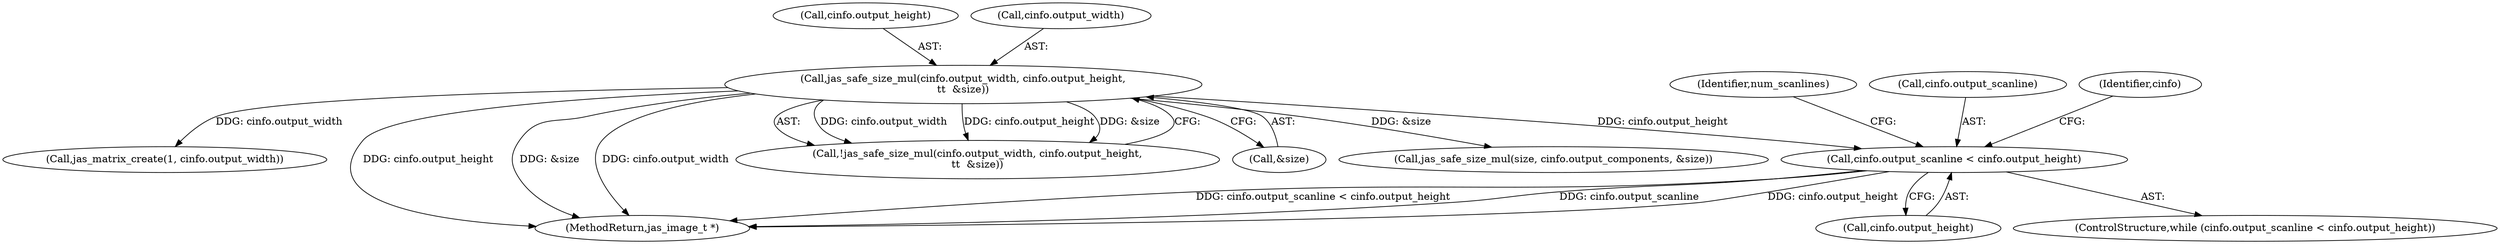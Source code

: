 digraph "0_jasper_d42b2388f7f8e0332c846675133acea151fc557a_40@API" {
"1000397" [label="(Call,cinfo.output_scanline < cinfo.output_height)"];
"1000287" [label="(Call,jas_safe_size_mul(cinfo.output_width, cinfo.output_height,\n\t\t  &size))"];
"1000406" [label="(Identifier,num_scanlines)"];
"1000397" [label="(Call,cinfo.output_scanline < cinfo.output_height)"];
"1000401" [label="(Call,cinfo.output_height)"];
"1000398" [label="(Call,cinfo.output_scanline)"];
"1000287" [label="(Call,jas_safe_size_mul(cinfo.output_width, cinfo.output_height,\n\t\t  &size))"];
"1000294" [label="(Call,&size)"];
"1000423" [label="(Identifier,cinfo)"];
"1000291" [label="(Call,cinfo.output_height)"];
"1000297" [label="(Call,jas_safe_size_mul(size, cinfo.output_components, &size))"];
"1000338" [label="(Call,jas_matrix_create(1, cinfo.output_width))"];
"1000396" [label="(ControlStructure,while (cinfo.output_scanline < cinfo.output_height))"];
"1000489" [label="(MethodReturn,jas_image_t *)"];
"1000286" [label="(Call,!jas_safe_size_mul(cinfo.output_width, cinfo.output_height,\n\t\t  &size))"];
"1000288" [label="(Call,cinfo.output_width)"];
"1000397" -> "1000396"  [label="AST: "];
"1000397" -> "1000401"  [label="CFG: "];
"1000398" -> "1000397"  [label="AST: "];
"1000401" -> "1000397"  [label="AST: "];
"1000406" -> "1000397"  [label="CFG: "];
"1000423" -> "1000397"  [label="CFG: "];
"1000397" -> "1000489"  [label="DDG: cinfo.output_scanline < cinfo.output_height"];
"1000397" -> "1000489"  [label="DDG: cinfo.output_scanline"];
"1000397" -> "1000489"  [label="DDG: cinfo.output_height"];
"1000287" -> "1000397"  [label="DDG: cinfo.output_height"];
"1000287" -> "1000286"  [label="AST: "];
"1000287" -> "1000294"  [label="CFG: "];
"1000288" -> "1000287"  [label="AST: "];
"1000291" -> "1000287"  [label="AST: "];
"1000294" -> "1000287"  [label="AST: "];
"1000286" -> "1000287"  [label="CFG: "];
"1000287" -> "1000489"  [label="DDG: cinfo.output_height"];
"1000287" -> "1000489"  [label="DDG: &size"];
"1000287" -> "1000489"  [label="DDG: cinfo.output_width"];
"1000287" -> "1000286"  [label="DDG: cinfo.output_width"];
"1000287" -> "1000286"  [label="DDG: cinfo.output_height"];
"1000287" -> "1000286"  [label="DDG: &size"];
"1000287" -> "1000297"  [label="DDG: &size"];
"1000287" -> "1000338"  [label="DDG: cinfo.output_width"];
}
